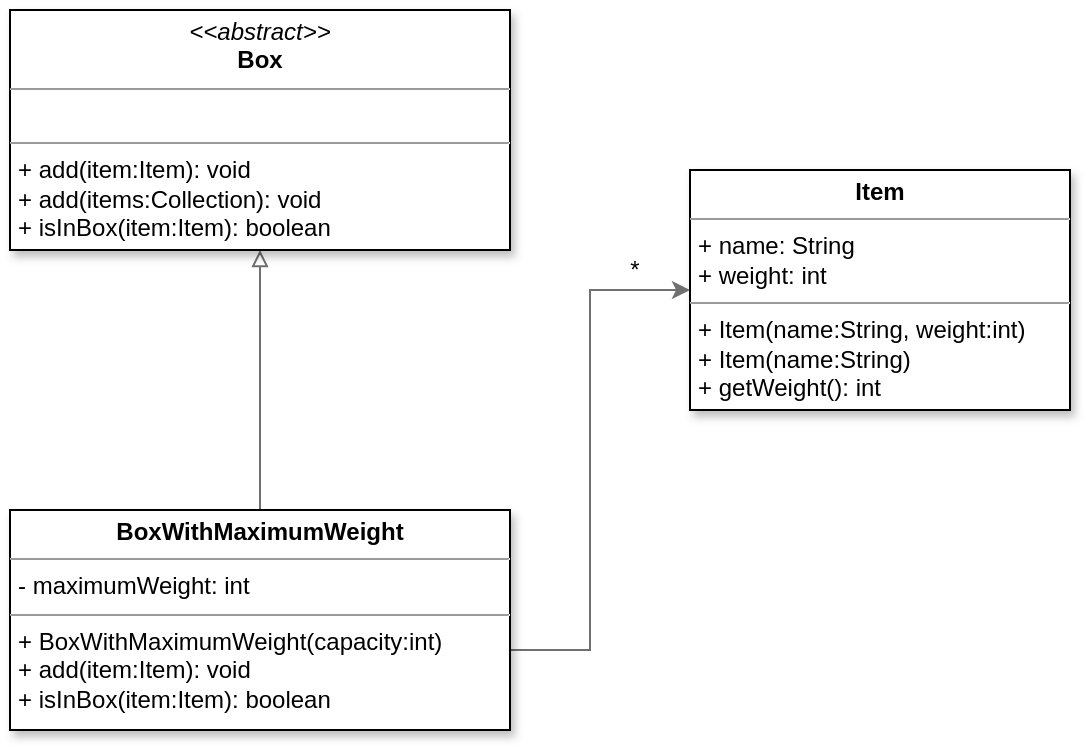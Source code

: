 <mxfile version="12.6.2" type="device"><diagram id="iBYK7NdFDrBqHoxDRvdq" name="Page-1"><mxGraphModel dx="1678" dy="1028" grid="1" gridSize="10" guides="1" tooltips="1" connect="1" arrows="1" fold="1" page="1" pageScale="1" pageWidth="850" pageHeight="1100" math="0" shadow="0"><root><mxCell id="0"/><mxCell id="1" parent="0"/><mxCell id="K8Gi9cbomOCMZ1Dy5yKM-28" style="edgeStyle=orthogonalEdgeStyle;rounded=0;orthogonalLoop=1;jettySize=auto;html=1;exitX=0.5;exitY=0;exitDx=0;exitDy=0;entryX=0.5;entryY=1;entryDx=0;entryDy=0;startArrow=none;startFill=0;endArrow=block;endFill=0;strokeColor=#707070;strokeWidth=1;" edge="1" parent="1" source="K8Gi9cbomOCMZ1Dy5yKM-30" target="K8Gi9cbomOCMZ1Dy5yKM-24"><mxGeometry relative="1" as="geometry"/></mxCell><mxCell id="K8Gi9cbomOCMZ1Dy5yKM-24" value="&lt;p style=&quot;margin: 0px ; margin-top: 4px ; text-align: center&quot;&gt;&lt;i&gt;&amp;lt;&amp;lt;abstract&amp;gt;&amp;gt;&lt;/i&gt;&lt;br&gt;&lt;b&gt;Box&lt;/b&gt;&lt;/p&gt;&lt;hr size=&quot;1&quot;&gt;&lt;p style=&quot;margin: 0px ; margin-left: 4px&quot;&gt;&lt;br&gt;&lt;/p&gt;&lt;hr size=&quot;1&quot;&gt;&lt;p style=&quot;margin: 0px ; margin-left: 4px&quot;&gt;+ add(item:Item): void&lt;br&gt;+ add(items:Collection): void&lt;/p&gt;&lt;p style=&quot;margin: 0px ; margin-left: 4px&quot;&gt;+ isInBox(item:Item): boolean&lt;/p&gt;" style="verticalAlign=top;align=left;overflow=fill;fontSize=12;fontFamily=Helvetica;html=1;shadow=1;strokeColor=#000000;fillColor=#ffffff;" vertex="1" parent="1"><mxGeometry x="70" y="160" width="250" height="120" as="geometry"/></mxCell><mxCell id="K8Gi9cbomOCMZ1Dy5yKM-27" style="edgeStyle=orthogonalEdgeStyle;rounded=0;orthogonalLoop=1;jettySize=auto;html=1;entryX=1;entryY=0.5;entryDx=0;entryDy=0;startArrow=classic;startFill=1;endArrow=none;endFill=0;strokeColor=#707070;strokeWidth=1;exitX=0;exitY=0.5;exitDx=0;exitDy=0;" edge="1" parent="1" source="K8Gi9cbomOCMZ1Dy5yKM-31" target="K8Gi9cbomOCMZ1Dy5yKM-30"><mxGeometry relative="1" as="geometry"><mxPoint x="410" y="300" as="sourcePoint"/><Array as="points"><mxPoint x="410" y="300"/><mxPoint x="360" y="300"/><mxPoint x="360" y="480"/></Array></mxGeometry></mxCell><mxCell id="K8Gi9cbomOCMZ1Dy5yKM-29" value="*" style="text;html=1;align=center;verticalAlign=middle;resizable=0;points=[];autosize=1;" vertex="1" parent="1"><mxGeometry x="372" y="280" width="20" height="20" as="geometry"/></mxCell><mxCell id="K8Gi9cbomOCMZ1Dy5yKM-30" value="&lt;p style=&quot;margin: 0px ; margin-top: 4px ; text-align: center&quot;&gt;&lt;span style=&quot;font-weight: 700&quot;&gt;BoxWithMaximumWeight&lt;/span&gt;&lt;br&gt;&lt;/p&gt;&lt;hr size=&quot;1&quot;&gt;&lt;p style=&quot;margin: 0px ; margin-left: 4px&quot;&gt;- maximumWeight: int&lt;/p&gt;&lt;hr size=&quot;1&quot;&gt;&lt;p style=&quot;margin: 0px ; margin-left: 4px&quot;&gt;+ BoxWithMaximumWeight(capacity:int)&lt;/p&gt;&lt;p style=&quot;margin: 0px ; margin-left: 4px&quot;&gt;+ add(item:Item): void&lt;br&gt;&lt;/p&gt;&lt;p style=&quot;margin: 0px ; margin-left: 4px&quot;&gt;+ isInBox(item:Item): boolean&lt;br&gt;&lt;/p&gt;" style="verticalAlign=top;align=left;overflow=fill;fontSize=12;fontFamily=Helvetica;html=1;shadow=1;strokeColor=#000000;fillColor=#ffffff;" vertex="1" parent="1"><mxGeometry x="70" y="410" width="250" height="110" as="geometry"/></mxCell><mxCell id="K8Gi9cbomOCMZ1Dy5yKM-31" value="&lt;p style=&quot;margin: 0px ; margin-top: 4px ; text-align: center&quot;&gt;&lt;b&gt;Item&lt;/b&gt;&lt;/p&gt;&lt;hr size=&quot;1&quot;&gt;&lt;p style=&quot;margin: 0px ; margin-left: 4px&quot;&gt;+ name: String&lt;/p&gt;&lt;p style=&quot;margin: 0px ; margin-left: 4px&quot;&gt;+ weight: int&lt;/p&gt;&lt;hr size=&quot;1&quot;&gt;&lt;p style=&quot;margin: 0px ; margin-left: 4px&quot;&gt;+ Item(name:String, weight:int)&lt;/p&gt;&lt;p style=&quot;margin: 0px ; margin-left: 4px&quot;&gt;+ Item(name:String)&lt;/p&gt;&lt;p style=&quot;margin: 0px ; margin-left: 4px&quot;&gt;+ getWeight(): int&lt;/p&gt;" style="verticalAlign=top;align=left;overflow=fill;fontSize=12;fontFamily=Helvetica;html=1;shadow=1;strokeColor=#000000;fillColor=#ffffff;" vertex="1" parent="1"><mxGeometry x="410" y="240" width="190" height="120" as="geometry"/></mxCell></root></mxGraphModel></diagram></mxfile>